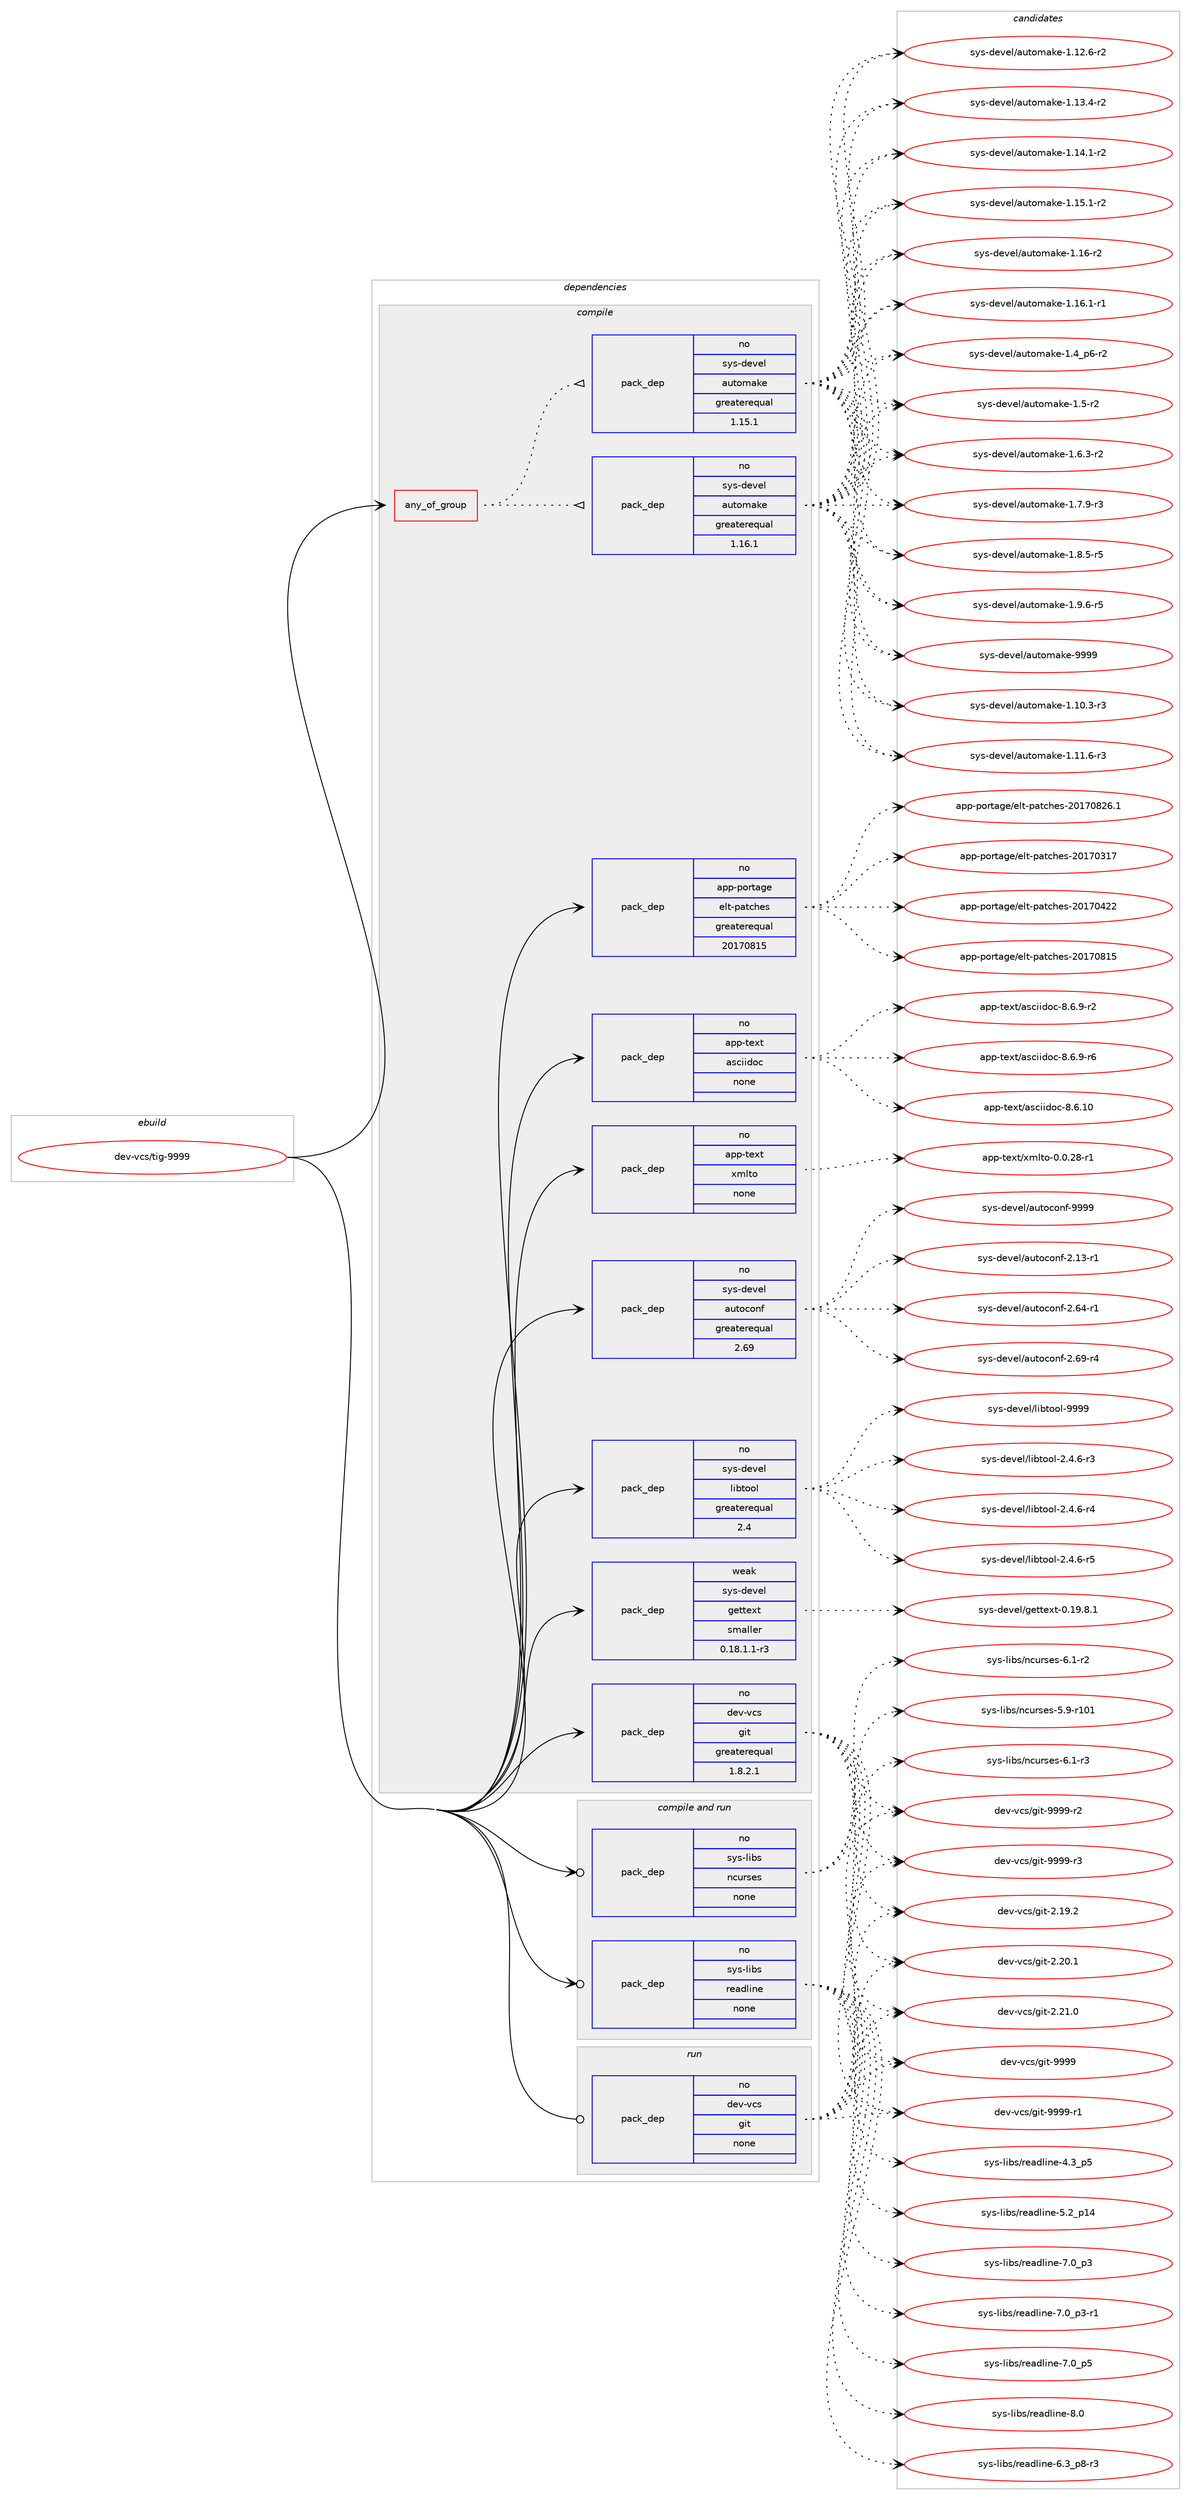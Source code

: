 digraph prolog {

# *************
# Graph options
# *************

newrank=true;
concentrate=true;
compound=true;
graph [rankdir=LR,fontname=Helvetica,fontsize=10,ranksep=1.5];#, ranksep=2.5, nodesep=0.2];
edge  [arrowhead=vee];
node  [fontname=Helvetica,fontsize=10];

# **********
# The ebuild
# **********

subgraph cluster_leftcol {
color=gray;
rank=same;
label=<<i>ebuild</i>>;
id [label="dev-vcs/tig-9999", color=red, width=4, href="../dev-vcs/tig-9999.svg"];
}

# ****************
# The dependencies
# ****************

subgraph cluster_midcol {
color=gray;
label=<<i>dependencies</i>>;
subgraph cluster_compile {
fillcolor="#eeeeee";
style=filled;
label=<<i>compile</i>>;
subgraph any23170 {
dependency1552861 [label=<<TABLE BORDER="0" CELLBORDER="1" CELLSPACING="0" CELLPADDING="4"><TR><TD CELLPADDING="10">any_of_group</TD></TR></TABLE>>, shape=none, color=red];subgraph pack1103158 {
dependency1552862 [label=<<TABLE BORDER="0" CELLBORDER="1" CELLSPACING="0" CELLPADDING="4" WIDTH="220"><TR><TD ROWSPAN="6" CELLPADDING="30">pack_dep</TD></TR><TR><TD WIDTH="110">no</TD></TR><TR><TD>sys-devel</TD></TR><TR><TD>automake</TD></TR><TR><TD>greaterequal</TD></TR><TR><TD>1.16.1</TD></TR></TABLE>>, shape=none, color=blue];
}
dependency1552861:e -> dependency1552862:w [weight=20,style="dotted",arrowhead="oinv"];
subgraph pack1103159 {
dependency1552863 [label=<<TABLE BORDER="0" CELLBORDER="1" CELLSPACING="0" CELLPADDING="4" WIDTH="220"><TR><TD ROWSPAN="6" CELLPADDING="30">pack_dep</TD></TR><TR><TD WIDTH="110">no</TD></TR><TR><TD>sys-devel</TD></TR><TR><TD>automake</TD></TR><TR><TD>greaterequal</TD></TR><TR><TD>1.15.1</TD></TR></TABLE>>, shape=none, color=blue];
}
dependency1552861:e -> dependency1552863:w [weight=20,style="dotted",arrowhead="oinv"];
}
id:e -> dependency1552861:w [weight=20,style="solid",arrowhead="vee"];
subgraph pack1103160 {
dependency1552864 [label=<<TABLE BORDER="0" CELLBORDER="1" CELLSPACING="0" CELLPADDING="4" WIDTH="220"><TR><TD ROWSPAN="6" CELLPADDING="30">pack_dep</TD></TR><TR><TD WIDTH="110">no</TD></TR><TR><TD>app-portage</TD></TR><TR><TD>elt-patches</TD></TR><TR><TD>greaterequal</TD></TR><TR><TD>20170815</TD></TR></TABLE>>, shape=none, color=blue];
}
id:e -> dependency1552864:w [weight=20,style="solid",arrowhead="vee"];
subgraph pack1103161 {
dependency1552865 [label=<<TABLE BORDER="0" CELLBORDER="1" CELLSPACING="0" CELLPADDING="4" WIDTH="220"><TR><TD ROWSPAN="6" CELLPADDING="30">pack_dep</TD></TR><TR><TD WIDTH="110">no</TD></TR><TR><TD>app-text</TD></TR><TR><TD>asciidoc</TD></TR><TR><TD>none</TD></TR><TR><TD></TD></TR></TABLE>>, shape=none, color=blue];
}
id:e -> dependency1552865:w [weight=20,style="solid",arrowhead="vee"];
subgraph pack1103162 {
dependency1552866 [label=<<TABLE BORDER="0" CELLBORDER="1" CELLSPACING="0" CELLPADDING="4" WIDTH="220"><TR><TD ROWSPAN="6" CELLPADDING="30">pack_dep</TD></TR><TR><TD WIDTH="110">no</TD></TR><TR><TD>app-text</TD></TR><TR><TD>xmlto</TD></TR><TR><TD>none</TD></TR><TR><TD></TD></TR></TABLE>>, shape=none, color=blue];
}
id:e -> dependency1552866:w [weight=20,style="solid",arrowhead="vee"];
subgraph pack1103163 {
dependency1552867 [label=<<TABLE BORDER="0" CELLBORDER="1" CELLSPACING="0" CELLPADDING="4" WIDTH="220"><TR><TD ROWSPAN="6" CELLPADDING="30">pack_dep</TD></TR><TR><TD WIDTH="110">no</TD></TR><TR><TD>dev-vcs</TD></TR><TR><TD>git</TD></TR><TR><TD>greaterequal</TD></TR><TR><TD>1.8.2.1</TD></TR></TABLE>>, shape=none, color=blue];
}
id:e -> dependency1552867:w [weight=20,style="solid",arrowhead="vee"];
subgraph pack1103164 {
dependency1552868 [label=<<TABLE BORDER="0" CELLBORDER="1" CELLSPACING="0" CELLPADDING="4" WIDTH="220"><TR><TD ROWSPAN="6" CELLPADDING="30">pack_dep</TD></TR><TR><TD WIDTH="110">no</TD></TR><TR><TD>sys-devel</TD></TR><TR><TD>autoconf</TD></TR><TR><TD>greaterequal</TD></TR><TR><TD>2.69</TD></TR></TABLE>>, shape=none, color=blue];
}
id:e -> dependency1552868:w [weight=20,style="solid",arrowhead="vee"];
subgraph pack1103165 {
dependency1552869 [label=<<TABLE BORDER="0" CELLBORDER="1" CELLSPACING="0" CELLPADDING="4" WIDTH="220"><TR><TD ROWSPAN="6" CELLPADDING="30">pack_dep</TD></TR><TR><TD WIDTH="110">no</TD></TR><TR><TD>sys-devel</TD></TR><TR><TD>libtool</TD></TR><TR><TD>greaterequal</TD></TR><TR><TD>2.4</TD></TR></TABLE>>, shape=none, color=blue];
}
id:e -> dependency1552869:w [weight=20,style="solid",arrowhead="vee"];
subgraph pack1103166 {
dependency1552870 [label=<<TABLE BORDER="0" CELLBORDER="1" CELLSPACING="0" CELLPADDING="4" WIDTH="220"><TR><TD ROWSPAN="6" CELLPADDING="30">pack_dep</TD></TR><TR><TD WIDTH="110">weak</TD></TR><TR><TD>sys-devel</TD></TR><TR><TD>gettext</TD></TR><TR><TD>smaller</TD></TR><TR><TD>0.18.1.1-r3</TD></TR></TABLE>>, shape=none, color=blue];
}
id:e -> dependency1552870:w [weight=20,style="solid",arrowhead="vee"];
}
subgraph cluster_compileandrun {
fillcolor="#eeeeee";
style=filled;
label=<<i>compile and run</i>>;
subgraph pack1103167 {
dependency1552871 [label=<<TABLE BORDER="0" CELLBORDER="1" CELLSPACING="0" CELLPADDING="4" WIDTH="220"><TR><TD ROWSPAN="6" CELLPADDING="30">pack_dep</TD></TR><TR><TD WIDTH="110">no</TD></TR><TR><TD>sys-libs</TD></TR><TR><TD>ncurses</TD></TR><TR><TD>none</TD></TR><TR><TD></TD></TR></TABLE>>, shape=none, color=blue];
}
id:e -> dependency1552871:w [weight=20,style="solid",arrowhead="odotvee"];
subgraph pack1103168 {
dependency1552872 [label=<<TABLE BORDER="0" CELLBORDER="1" CELLSPACING="0" CELLPADDING="4" WIDTH="220"><TR><TD ROWSPAN="6" CELLPADDING="30">pack_dep</TD></TR><TR><TD WIDTH="110">no</TD></TR><TR><TD>sys-libs</TD></TR><TR><TD>readline</TD></TR><TR><TD>none</TD></TR><TR><TD></TD></TR></TABLE>>, shape=none, color=blue];
}
id:e -> dependency1552872:w [weight=20,style="solid",arrowhead="odotvee"];
}
subgraph cluster_run {
fillcolor="#eeeeee";
style=filled;
label=<<i>run</i>>;
subgraph pack1103169 {
dependency1552873 [label=<<TABLE BORDER="0" CELLBORDER="1" CELLSPACING="0" CELLPADDING="4" WIDTH="220"><TR><TD ROWSPAN="6" CELLPADDING="30">pack_dep</TD></TR><TR><TD WIDTH="110">no</TD></TR><TR><TD>dev-vcs</TD></TR><TR><TD>git</TD></TR><TR><TD>none</TD></TR><TR><TD></TD></TR></TABLE>>, shape=none, color=blue];
}
id:e -> dependency1552873:w [weight=20,style="solid",arrowhead="odot"];
}
}

# **************
# The candidates
# **************

subgraph cluster_choices {
rank=same;
color=gray;
label=<<i>candidates</i>>;

subgraph choice1103158 {
color=black;
nodesep=1;
choice11512111545100101118101108479711711611110997107101454946494846514511451 [label="sys-devel/automake-1.10.3-r3", color=red, width=4,href="../sys-devel/automake-1.10.3-r3.svg"];
choice11512111545100101118101108479711711611110997107101454946494946544511451 [label="sys-devel/automake-1.11.6-r3", color=red, width=4,href="../sys-devel/automake-1.11.6-r3.svg"];
choice11512111545100101118101108479711711611110997107101454946495046544511450 [label="sys-devel/automake-1.12.6-r2", color=red, width=4,href="../sys-devel/automake-1.12.6-r2.svg"];
choice11512111545100101118101108479711711611110997107101454946495146524511450 [label="sys-devel/automake-1.13.4-r2", color=red, width=4,href="../sys-devel/automake-1.13.4-r2.svg"];
choice11512111545100101118101108479711711611110997107101454946495246494511450 [label="sys-devel/automake-1.14.1-r2", color=red, width=4,href="../sys-devel/automake-1.14.1-r2.svg"];
choice11512111545100101118101108479711711611110997107101454946495346494511450 [label="sys-devel/automake-1.15.1-r2", color=red, width=4,href="../sys-devel/automake-1.15.1-r2.svg"];
choice1151211154510010111810110847971171161111099710710145494649544511450 [label="sys-devel/automake-1.16-r2", color=red, width=4,href="../sys-devel/automake-1.16-r2.svg"];
choice11512111545100101118101108479711711611110997107101454946495446494511449 [label="sys-devel/automake-1.16.1-r1", color=red, width=4,href="../sys-devel/automake-1.16.1-r1.svg"];
choice115121115451001011181011084797117116111109971071014549465295112544511450 [label="sys-devel/automake-1.4_p6-r2", color=red, width=4,href="../sys-devel/automake-1.4_p6-r2.svg"];
choice11512111545100101118101108479711711611110997107101454946534511450 [label="sys-devel/automake-1.5-r2", color=red, width=4,href="../sys-devel/automake-1.5-r2.svg"];
choice115121115451001011181011084797117116111109971071014549465446514511450 [label="sys-devel/automake-1.6.3-r2", color=red, width=4,href="../sys-devel/automake-1.6.3-r2.svg"];
choice115121115451001011181011084797117116111109971071014549465546574511451 [label="sys-devel/automake-1.7.9-r3", color=red, width=4,href="../sys-devel/automake-1.7.9-r3.svg"];
choice115121115451001011181011084797117116111109971071014549465646534511453 [label="sys-devel/automake-1.8.5-r5", color=red, width=4,href="../sys-devel/automake-1.8.5-r5.svg"];
choice115121115451001011181011084797117116111109971071014549465746544511453 [label="sys-devel/automake-1.9.6-r5", color=red, width=4,href="../sys-devel/automake-1.9.6-r5.svg"];
choice115121115451001011181011084797117116111109971071014557575757 [label="sys-devel/automake-9999", color=red, width=4,href="../sys-devel/automake-9999.svg"];
dependency1552862:e -> choice11512111545100101118101108479711711611110997107101454946494846514511451:w [style=dotted,weight="100"];
dependency1552862:e -> choice11512111545100101118101108479711711611110997107101454946494946544511451:w [style=dotted,weight="100"];
dependency1552862:e -> choice11512111545100101118101108479711711611110997107101454946495046544511450:w [style=dotted,weight="100"];
dependency1552862:e -> choice11512111545100101118101108479711711611110997107101454946495146524511450:w [style=dotted,weight="100"];
dependency1552862:e -> choice11512111545100101118101108479711711611110997107101454946495246494511450:w [style=dotted,weight="100"];
dependency1552862:e -> choice11512111545100101118101108479711711611110997107101454946495346494511450:w [style=dotted,weight="100"];
dependency1552862:e -> choice1151211154510010111810110847971171161111099710710145494649544511450:w [style=dotted,weight="100"];
dependency1552862:e -> choice11512111545100101118101108479711711611110997107101454946495446494511449:w [style=dotted,weight="100"];
dependency1552862:e -> choice115121115451001011181011084797117116111109971071014549465295112544511450:w [style=dotted,weight="100"];
dependency1552862:e -> choice11512111545100101118101108479711711611110997107101454946534511450:w [style=dotted,weight="100"];
dependency1552862:e -> choice115121115451001011181011084797117116111109971071014549465446514511450:w [style=dotted,weight="100"];
dependency1552862:e -> choice115121115451001011181011084797117116111109971071014549465546574511451:w [style=dotted,weight="100"];
dependency1552862:e -> choice115121115451001011181011084797117116111109971071014549465646534511453:w [style=dotted,weight="100"];
dependency1552862:e -> choice115121115451001011181011084797117116111109971071014549465746544511453:w [style=dotted,weight="100"];
dependency1552862:e -> choice115121115451001011181011084797117116111109971071014557575757:w [style=dotted,weight="100"];
}
subgraph choice1103159 {
color=black;
nodesep=1;
choice11512111545100101118101108479711711611110997107101454946494846514511451 [label="sys-devel/automake-1.10.3-r3", color=red, width=4,href="../sys-devel/automake-1.10.3-r3.svg"];
choice11512111545100101118101108479711711611110997107101454946494946544511451 [label="sys-devel/automake-1.11.6-r3", color=red, width=4,href="../sys-devel/automake-1.11.6-r3.svg"];
choice11512111545100101118101108479711711611110997107101454946495046544511450 [label="sys-devel/automake-1.12.6-r2", color=red, width=4,href="../sys-devel/automake-1.12.6-r2.svg"];
choice11512111545100101118101108479711711611110997107101454946495146524511450 [label="sys-devel/automake-1.13.4-r2", color=red, width=4,href="../sys-devel/automake-1.13.4-r2.svg"];
choice11512111545100101118101108479711711611110997107101454946495246494511450 [label="sys-devel/automake-1.14.1-r2", color=red, width=4,href="../sys-devel/automake-1.14.1-r2.svg"];
choice11512111545100101118101108479711711611110997107101454946495346494511450 [label="sys-devel/automake-1.15.1-r2", color=red, width=4,href="../sys-devel/automake-1.15.1-r2.svg"];
choice1151211154510010111810110847971171161111099710710145494649544511450 [label="sys-devel/automake-1.16-r2", color=red, width=4,href="../sys-devel/automake-1.16-r2.svg"];
choice11512111545100101118101108479711711611110997107101454946495446494511449 [label="sys-devel/automake-1.16.1-r1", color=red, width=4,href="../sys-devel/automake-1.16.1-r1.svg"];
choice115121115451001011181011084797117116111109971071014549465295112544511450 [label="sys-devel/automake-1.4_p6-r2", color=red, width=4,href="../sys-devel/automake-1.4_p6-r2.svg"];
choice11512111545100101118101108479711711611110997107101454946534511450 [label="sys-devel/automake-1.5-r2", color=red, width=4,href="../sys-devel/automake-1.5-r2.svg"];
choice115121115451001011181011084797117116111109971071014549465446514511450 [label="sys-devel/automake-1.6.3-r2", color=red, width=4,href="../sys-devel/automake-1.6.3-r2.svg"];
choice115121115451001011181011084797117116111109971071014549465546574511451 [label="sys-devel/automake-1.7.9-r3", color=red, width=4,href="../sys-devel/automake-1.7.9-r3.svg"];
choice115121115451001011181011084797117116111109971071014549465646534511453 [label="sys-devel/automake-1.8.5-r5", color=red, width=4,href="../sys-devel/automake-1.8.5-r5.svg"];
choice115121115451001011181011084797117116111109971071014549465746544511453 [label="sys-devel/automake-1.9.6-r5", color=red, width=4,href="../sys-devel/automake-1.9.6-r5.svg"];
choice115121115451001011181011084797117116111109971071014557575757 [label="sys-devel/automake-9999", color=red, width=4,href="../sys-devel/automake-9999.svg"];
dependency1552863:e -> choice11512111545100101118101108479711711611110997107101454946494846514511451:w [style=dotted,weight="100"];
dependency1552863:e -> choice11512111545100101118101108479711711611110997107101454946494946544511451:w [style=dotted,weight="100"];
dependency1552863:e -> choice11512111545100101118101108479711711611110997107101454946495046544511450:w [style=dotted,weight="100"];
dependency1552863:e -> choice11512111545100101118101108479711711611110997107101454946495146524511450:w [style=dotted,weight="100"];
dependency1552863:e -> choice11512111545100101118101108479711711611110997107101454946495246494511450:w [style=dotted,weight="100"];
dependency1552863:e -> choice11512111545100101118101108479711711611110997107101454946495346494511450:w [style=dotted,weight="100"];
dependency1552863:e -> choice1151211154510010111810110847971171161111099710710145494649544511450:w [style=dotted,weight="100"];
dependency1552863:e -> choice11512111545100101118101108479711711611110997107101454946495446494511449:w [style=dotted,weight="100"];
dependency1552863:e -> choice115121115451001011181011084797117116111109971071014549465295112544511450:w [style=dotted,weight="100"];
dependency1552863:e -> choice11512111545100101118101108479711711611110997107101454946534511450:w [style=dotted,weight="100"];
dependency1552863:e -> choice115121115451001011181011084797117116111109971071014549465446514511450:w [style=dotted,weight="100"];
dependency1552863:e -> choice115121115451001011181011084797117116111109971071014549465546574511451:w [style=dotted,weight="100"];
dependency1552863:e -> choice115121115451001011181011084797117116111109971071014549465646534511453:w [style=dotted,weight="100"];
dependency1552863:e -> choice115121115451001011181011084797117116111109971071014549465746544511453:w [style=dotted,weight="100"];
dependency1552863:e -> choice115121115451001011181011084797117116111109971071014557575757:w [style=dotted,weight="100"];
}
subgraph choice1103160 {
color=black;
nodesep=1;
choice97112112451121111141169710310147101108116451129711699104101115455048495548514955 [label="app-portage/elt-patches-20170317", color=red, width=4,href="../app-portage/elt-patches-20170317.svg"];
choice97112112451121111141169710310147101108116451129711699104101115455048495548525050 [label="app-portage/elt-patches-20170422", color=red, width=4,href="../app-portage/elt-patches-20170422.svg"];
choice97112112451121111141169710310147101108116451129711699104101115455048495548564953 [label="app-portage/elt-patches-20170815", color=red, width=4,href="../app-portage/elt-patches-20170815.svg"];
choice971121124511211111411697103101471011081164511297116991041011154550484955485650544649 [label="app-portage/elt-patches-20170826.1", color=red, width=4,href="../app-portage/elt-patches-20170826.1.svg"];
dependency1552864:e -> choice97112112451121111141169710310147101108116451129711699104101115455048495548514955:w [style=dotted,weight="100"];
dependency1552864:e -> choice97112112451121111141169710310147101108116451129711699104101115455048495548525050:w [style=dotted,weight="100"];
dependency1552864:e -> choice97112112451121111141169710310147101108116451129711699104101115455048495548564953:w [style=dotted,weight="100"];
dependency1552864:e -> choice971121124511211111411697103101471011081164511297116991041011154550484955485650544649:w [style=dotted,weight="100"];
}
subgraph choice1103161 {
color=black;
nodesep=1;
choice97112112451161011201164797115991051051001119945564654464948 [label="app-text/asciidoc-8.6.10", color=red, width=4,href="../app-text/asciidoc-8.6.10.svg"];
choice9711211245116101120116479711599105105100111994556465446574511450 [label="app-text/asciidoc-8.6.9-r2", color=red, width=4,href="../app-text/asciidoc-8.6.9-r2.svg"];
choice9711211245116101120116479711599105105100111994556465446574511454 [label="app-text/asciidoc-8.6.9-r6", color=red, width=4,href="../app-text/asciidoc-8.6.9-r6.svg"];
dependency1552865:e -> choice97112112451161011201164797115991051051001119945564654464948:w [style=dotted,weight="100"];
dependency1552865:e -> choice9711211245116101120116479711599105105100111994556465446574511450:w [style=dotted,weight="100"];
dependency1552865:e -> choice9711211245116101120116479711599105105100111994556465446574511454:w [style=dotted,weight="100"];
}
subgraph choice1103162 {
color=black;
nodesep=1;
choice971121124511610112011647120109108116111454846484650564511449 [label="app-text/xmlto-0.0.28-r1", color=red, width=4,href="../app-text/xmlto-0.0.28-r1.svg"];
dependency1552866:e -> choice971121124511610112011647120109108116111454846484650564511449:w [style=dotted,weight="100"];
}
subgraph choice1103163 {
color=black;
nodesep=1;
choice10010111845118991154710310511645504649574650 [label="dev-vcs/git-2.19.2", color=red, width=4,href="../dev-vcs/git-2.19.2.svg"];
choice10010111845118991154710310511645504650484649 [label="dev-vcs/git-2.20.1", color=red, width=4,href="../dev-vcs/git-2.20.1.svg"];
choice10010111845118991154710310511645504650494648 [label="dev-vcs/git-2.21.0", color=red, width=4,href="../dev-vcs/git-2.21.0.svg"];
choice1001011184511899115471031051164557575757 [label="dev-vcs/git-9999", color=red, width=4,href="../dev-vcs/git-9999.svg"];
choice10010111845118991154710310511645575757574511449 [label="dev-vcs/git-9999-r1", color=red, width=4,href="../dev-vcs/git-9999-r1.svg"];
choice10010111845118991154710310511645575757574511450 [label="dev-vcs/git-9999-r2", color=red, width=4,href="../dev-vcs/git-9999-r2.svg"];
choice10010111845118991154710310511645575757574511451 [label="dev-vcs/git-9999-r3", color=red, width=4,href="../dev-vcs/git-9999-r3.svg"];
dependency1552867:e -> choice10010111845118991154710310511645504649574650:w [style=dotted,weight="100"];
dependency1552867:e -> choice10010111845118991154710310511645504650484649:w [style=dotted,weight="100"];
dependency1552867:e -> choice10010111845118991154710310511645504650494648:w [style=dotted,weight="100"];
dependency1552867:e -> choice1001011184511899115471031051164557575757:w [style=dotted,weight="100"];
dependency1552867:e -> choice10010111845118991154710310511645575757574511449:w [style=dotted,weight="100"];
dependency1552867:e -> choice10010111845118991154710310511645575757574511450:w [style=dotted,weight="100"];
dependency1552867:e -> choice10010111845118991154710310511645575757574511451:w [style=dotted,weight="100"];
}
subgraph choice1103164 {
color=black;
nodesep=1;
choice1151211154510010111810110847971171161119911111010245504649514511449 [label="sys-devel/autoconf-2.13-r1", color=red, width=4,href="../sys-devel/autoconf-2.13-r1.svg"];
choice1151211154510010111810110847971171161119911111010245504654524511449 [label="sys-devel/autoconf-2.64-r1", color=red, width=4,href="../sys-devel/autoconf-2.64-r1.svg"];
choice1151211154510010111810110847971171161119911111010245504654574511452 [label="sys-devel/autoconf-2.69-r4", color=red, width=4,href="../sys-devel/autoconf-2.69-r4.svg"];
choice115121115451001011181011084797117116111991111101024557575757 [label="sys-devel/autoconf-9999", color=red, width=4,href="../sys-devel/autoconf-9999.svg"];
dependency1552868:e -> choice1151211154510010111810110847971171161119911111010245504649514511449:w [style=dotted,weight="100"];
dependency1552868:e -> choice1151211154510010111810110847971171161119911111010245504654524511449:w [style=dotted,weight="100"];
dependency1552868:e -> choice1151211154510010111810110847971171161119911111010245504654574511452:w [style=dotted,weight="100"];
dependency1552868:e -> choice115121115451001011181011084797117116111991111101024557575757:w [style=dotted,weight="100"];
}
subgraph choice1103165 {
color=black;
nodesep=1;
choice1151211154510010111810110847108105981161111111084550465246544511451 [label="sys-devel/libtool-2.4.6-r3", color=red, width=4,href="../sys-devel/libtool-2.4.6-r3.svg"];
choice1151211154510010111810110847108105981161111111084550465246544511452 [label="sys-devel/libtool-2.4.6-r4", color=red, width=4,href="../sys-devel/libtool-2.4.6-r4.svg"];
choice1151211154510010111810110847108105981161111111084550465246544511453 [label="sys-devel/libtool-2.4.6-r5", color=red, width=4,href="../sys-devel/libtool-2.4.6-r5.svg"];
choice1151211154510010111810110847108105981161111111084557575757 [label="sys-devel/libtool-9999", color=red, width=4,href="../sys-devel/libtool-9999.svg"];
dependency1552869:e -> choice1151211154510010111810110847108105981161111111084550465246544511451:w [style=dotted,weight="100"];
dependency1552869:e -> choice1151211154510010111810110847108105981161111111084550465246544511452:w [style=dotted,weight="100"];
dependency1552869:e -> choice1151211154510010111810110847108105981161111111084550465246544511453:w [style=dotted,weight="100"];
dependency1552869:e -> choice1151211154510010111810110847108105981161111111084557575757:w [style=dotted,weight="100"];
}
subgraph choice1103166 {
color=black;
nodesep=1;
choice1151211154510010111810110847103101116116101120116454846495746564649 [label="sys-devel/gettext-0.19.8.1", color=red, width=4,href="../sys-devel/gettext-0.19.8.1.svg"];
dependency1552870:e -> choice1151211154510010111810110847103101116116101120116454846495746564649:w [style=dotted,weight="100"];
}
subgraph choice1103167 {
color=black;
nodesep=1;
choice115121115451081059811547110991171141151011154553465745114494849 [label="sys-libs/ncurses-5.9-r101", color=red, width=4,href="../sys-libs/ncurses-5.9-r101.svg"];
choice11512111545108105981154711099117114115101115455446494511450 [label="sys-libs/ncurses-6.1-r2", color=red, width=4,href="../sys-libs/ncurses-6.1-r2.svg"];
choice11512111545108105981154711099117114115101115455446494511451 [label="sys-libs/ncurses-6.1-r3", color=red, width=4,href="../sys-libs/ncurses-6.1-r3.svg"];
dependency1552871:e -> choice115121115451081059811547110991171141151011154553465745114494849:w [style=dotted,weight="100"];
dependency1552871:e -> choice11512111545108105981154711099117114115101115455446494511450:w [style=dotted,weight="100"];
dependency1552871:e -> choice11512111545108105981154711099117114115101115455446494511451:w [style=dotted,weight="100"];
}
subgraph choice1103168 {
color=black;
nodesep=1;
choice11512111545108105981154711410197100108105110101455246519511253 [label="sys-libs/readline-4.3_p5", color=red, width=4,href="../sys-libs/readline-4.3_p5.svg"];
choice1151211154510810598115471141019710010810511010145534650951124952 [label="sys-libs/readline-5.2_p14", color=red, width=4,href="../sys-libs/readline-5.2_p14.svg"];
choice115121115451081059811547114101971001081051101014554465195112564511451 [label="sys-libs/readline-6.3_p8-r3", color=red, width=4,href="../sys-libs/readline-6.3_p8-r3.svg"];
choice11512111545108105981154711410197100108105110101455546489511251 [label="sys-libs/readline-7.0_p3", color=red, width=4,href="../sys-libs/readline-7.0_p3.svg"];
choice115121115451081059811547114101971001081051101014555464895112514511449 [label="sys-libs/readline-7.0_p3-r1", color=red, width=4,href="../sys-libs/readline-7.0_p3-r1.svg"];
choice11512111545108105981154711410197100108105110101455546489511253 [label="sys-libs/readline-7.0_p5", color=red, width=4,href="../sys-libs/readline-7.0_p5.svg"];
choice1151211154510810598115471141019710010810511010145564648 [label="sys-libs/readline-8.0", color=red, width=4,href="../sys-libs/readline-8.0.svg"];
dependency1552872:e -> choice11512111545108105981154711410197100108105110101455246519511253:w [style=dotted,weight="100"];
dependency1552872:e -> choice1151211154510810598115471141019710010810511010145534650951124952:w [style=dotted,weight="100"];
dependency1552872:e -> choice115121115451081059811547114101971001081051101014554465195112564511451:w [style=dotted,weight="100"];
dependency1552872:e -> choice11512111545108105981154711410197100108105110101455546489511251:w [style=dotted,weight="100"];
dependency1552872:e -> choice115121115451081059811547114101971001081051101014555464895112514511449:w [style=dotted,weight="100"];
dependency1552872:e -> choice11512111545108105981154711410197100108105110101455546489511253:w [style=dotted,weight="100"];
dependency1552872:e -> choice1151211154510810598115471141019710010810511010145564648:w [style=dotted,weight="100"];
}
subgraph choice1103169 {
color=black;
nodesep=1;
choice10010111845118991154710310511645504649574650 [label="dev-vcs/git-2.19.2", color=red, width=4,href="../dev-vcs/git-2.19.2.svg"];
choice10010111845118991154710310511645504650484649 [label="dev-vcs/git-2.20.1", color=red, width=4,href="../dev-vcs/git-2.20.1.svg"];
choice10010111845118991154710310511645504650494648 [label="dev-vcs/git-2.21.0", color=red, width=4,href="../dev-vcs/git-2.21.0.svg"];
choice1001011184511899115471031051164557575757 [label="dev-vcs/git-9999", color=red, width=4,href="../dev-vcs/git-9999.svg"];
choice10010111845118991154710310511645575757574511449 [label="dev-vcs/git-9999-r1", color=red, width=4,href="../dev-vcs/git-9999-r1.svg"];
choice10010111845118991154710310511645575757574511450 [label="dev-vcs/git-9999-r2", color=red, width=4,href="../dev-vcs/git-9999-r2.svg"];
choice10010111845118991154710310511645575757574511451 [label="dev-vcs/git-9999-r3", color=red, width=4,href="../dev-vcs/git-9999-r3.svg"];
dependency1552873:e -> choice10010111845118991154710310511645504649574650:w [style=dotted,weight="100"];
dependency1552873:e -> choice10010111845118991154710310511645504650484649:w [style=dotted,weight="100"];
dependency1552873:e -> choice10010111845118991154710310511645504650494648:w [style=dotted,weight="100"];
dependency1552873:e -> choice1001011184511899115471031051164557575757:w [style=dotted,weight="100"];
dependency1552873:e -> choice10010111845118991154710310511645575757574511449:w [style=dotted,weight="100"];
dependency1552873:e -> choice10010111845118991154710310511645575757574511450:w [style=dotted,weight="100"];
dependency1552873:e -> choice10010111845118991154710310511645575757574511451:w [style=dotted,weight="100"];
}
}

}

